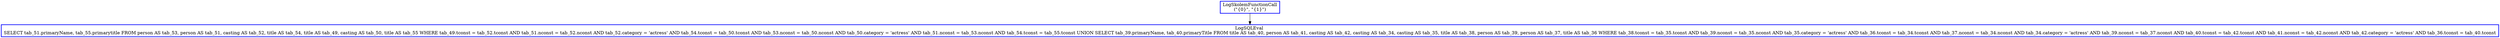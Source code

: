 digraph  g{
node [shape=rectangle, color=black, fontcolor=black, style=bold]
0 [label="LogSkolemFunctionCall
(\"{0}\", \"{1}\")" , color = blue] ; 
1 [label="LogSQLEval 
SELECT tab_51.primaryName, tab_55.primarytitle FROM person AS tab_53, person AS tab_51, casting AS tab_52, title AS tab_54, title AS tab_49, casting AS tab_50, title AS tab_55 WHERE tab_49.tconst = tab_52.tconst AND tab_51.nconst = tab_52.nconst AND tab_52.category = 'actress' AND tab_54.tconst = tab_50.tconst AND tab_53.nconst = tab_50.nconst AND tab_50.category = 'actress' AND tab_51.nconst = tab_53.nconst AND tab_54.tconst = tab_55.tconst UNION SELECT tab_39.primaryName, tab_40.primaryTitle FROM title AS tab_40, person AS tab_41, casting AS tab_42, casting AS tab_34, casting AS tab_35, title AS tab_38, person AS tab_39, person AS tab_37, title AS tab_36 WHERE tab_38.tconst = tab_35.tconst AND tab_39.nconst = tab_35.nconst AND tab_35.category = 'actress' AND tab_36.tconst = tab_34.tconst AND tab_37.nconst = tab_34.nconst AND tab_34.category = 'actress' AND tab_39.nconst = tab_37.nconst AND tab_40.tconst = tab_42.tconst AND tab_41.nconst = tab_42.nconst AND tab_42.category = 'actress' AND tab_36.tconst = tab_40.tconst", color = blue] ; 
0 -> 1 ; 
}

